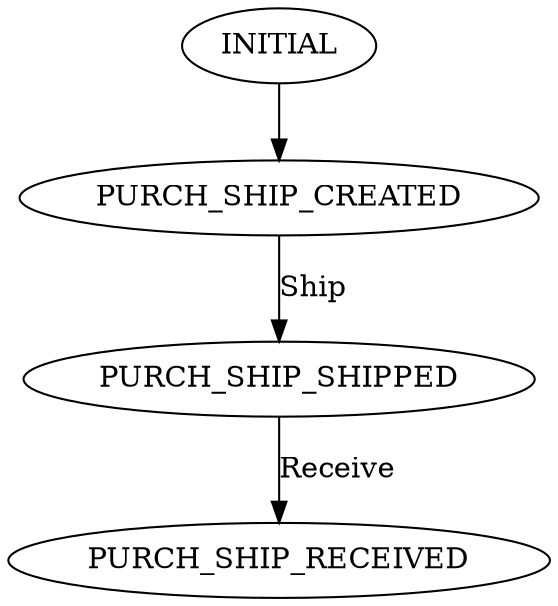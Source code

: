 digraph {
 INITIAL -> PURCH_SHIP_CREATED [label=""];
 PURCH_SHIP_CREATED -> PURCH_SHIP_SHIPPED [label="Ship"];
 PURCH_SHIP_SHIPPED -> PURCH_SHIP_RECEIVED [label="Receive"];
}